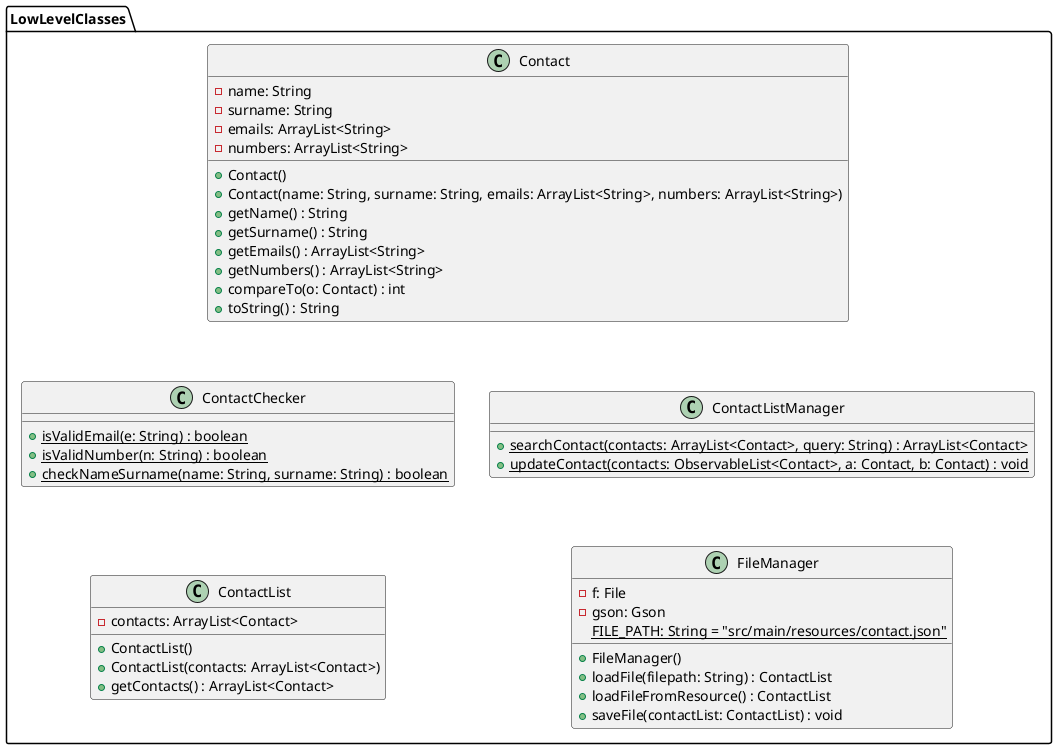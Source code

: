 @startuml
!pragma layout_topdown true

package LowLevelClasses {
    class Contact {
        - name: String
        - surname: String
        - emails: ArrayList<String>
        - numbers: ArrayList<String>
        +Contact()
        +Contact(name: String, surname: String, emails: ArrayList<String>, numbers: ArrayList<String>)
        +getName() : String
        +getSurname() : String
        +getEmails() : ArrayList<String>
        +getNumbers() : ArrayList<String>
        +compareTo(o: Contact) : int
        +toString() : String
    }
    class ContactChecker {
        {static} +isValidEmail(e: String) : boolean
        {static} +isValidNumber(n: String) : boolean
        {static} +checkNameSurname(name: String, surname: String) : boolean
    }

    class ContactList {
        - contacts: ArrayList<Contact>
        +ContactList()
        +ContactList(contacts: ArrayList<Contact>)
        +getContacts() : ArrayList<Contact>
    }
    class ContactListManager {
        {static} +searchContact(contacts: ArrayList<Contact>, query: String) : ArrayList<Contact>
        {static} +updateContact(contacts: ObservableList<Contact>, a: Contact, b: Contact) : void
    }
    class FileManager {
        - f: File
        - gson: Gson
        {static} FILE_PATH: String = "src/main/resources/contact.json"
        +FileManager()
        +loadFile(filepath: String) : ContactList
        +loadFileFromResource() : ContactList
        +saveFile(contactList: ContactList) : void
    }

    ' Associazioni nascoste per forzare l'ordinamento verticale
    Contact -[hidden]-> ContactChecker
    ContactChecker -[hidden]-> ContactList
    Contact -[hidden]-> ContactListManager
    ContactListManager -[hidden]-> FileManager
}
@enduml
